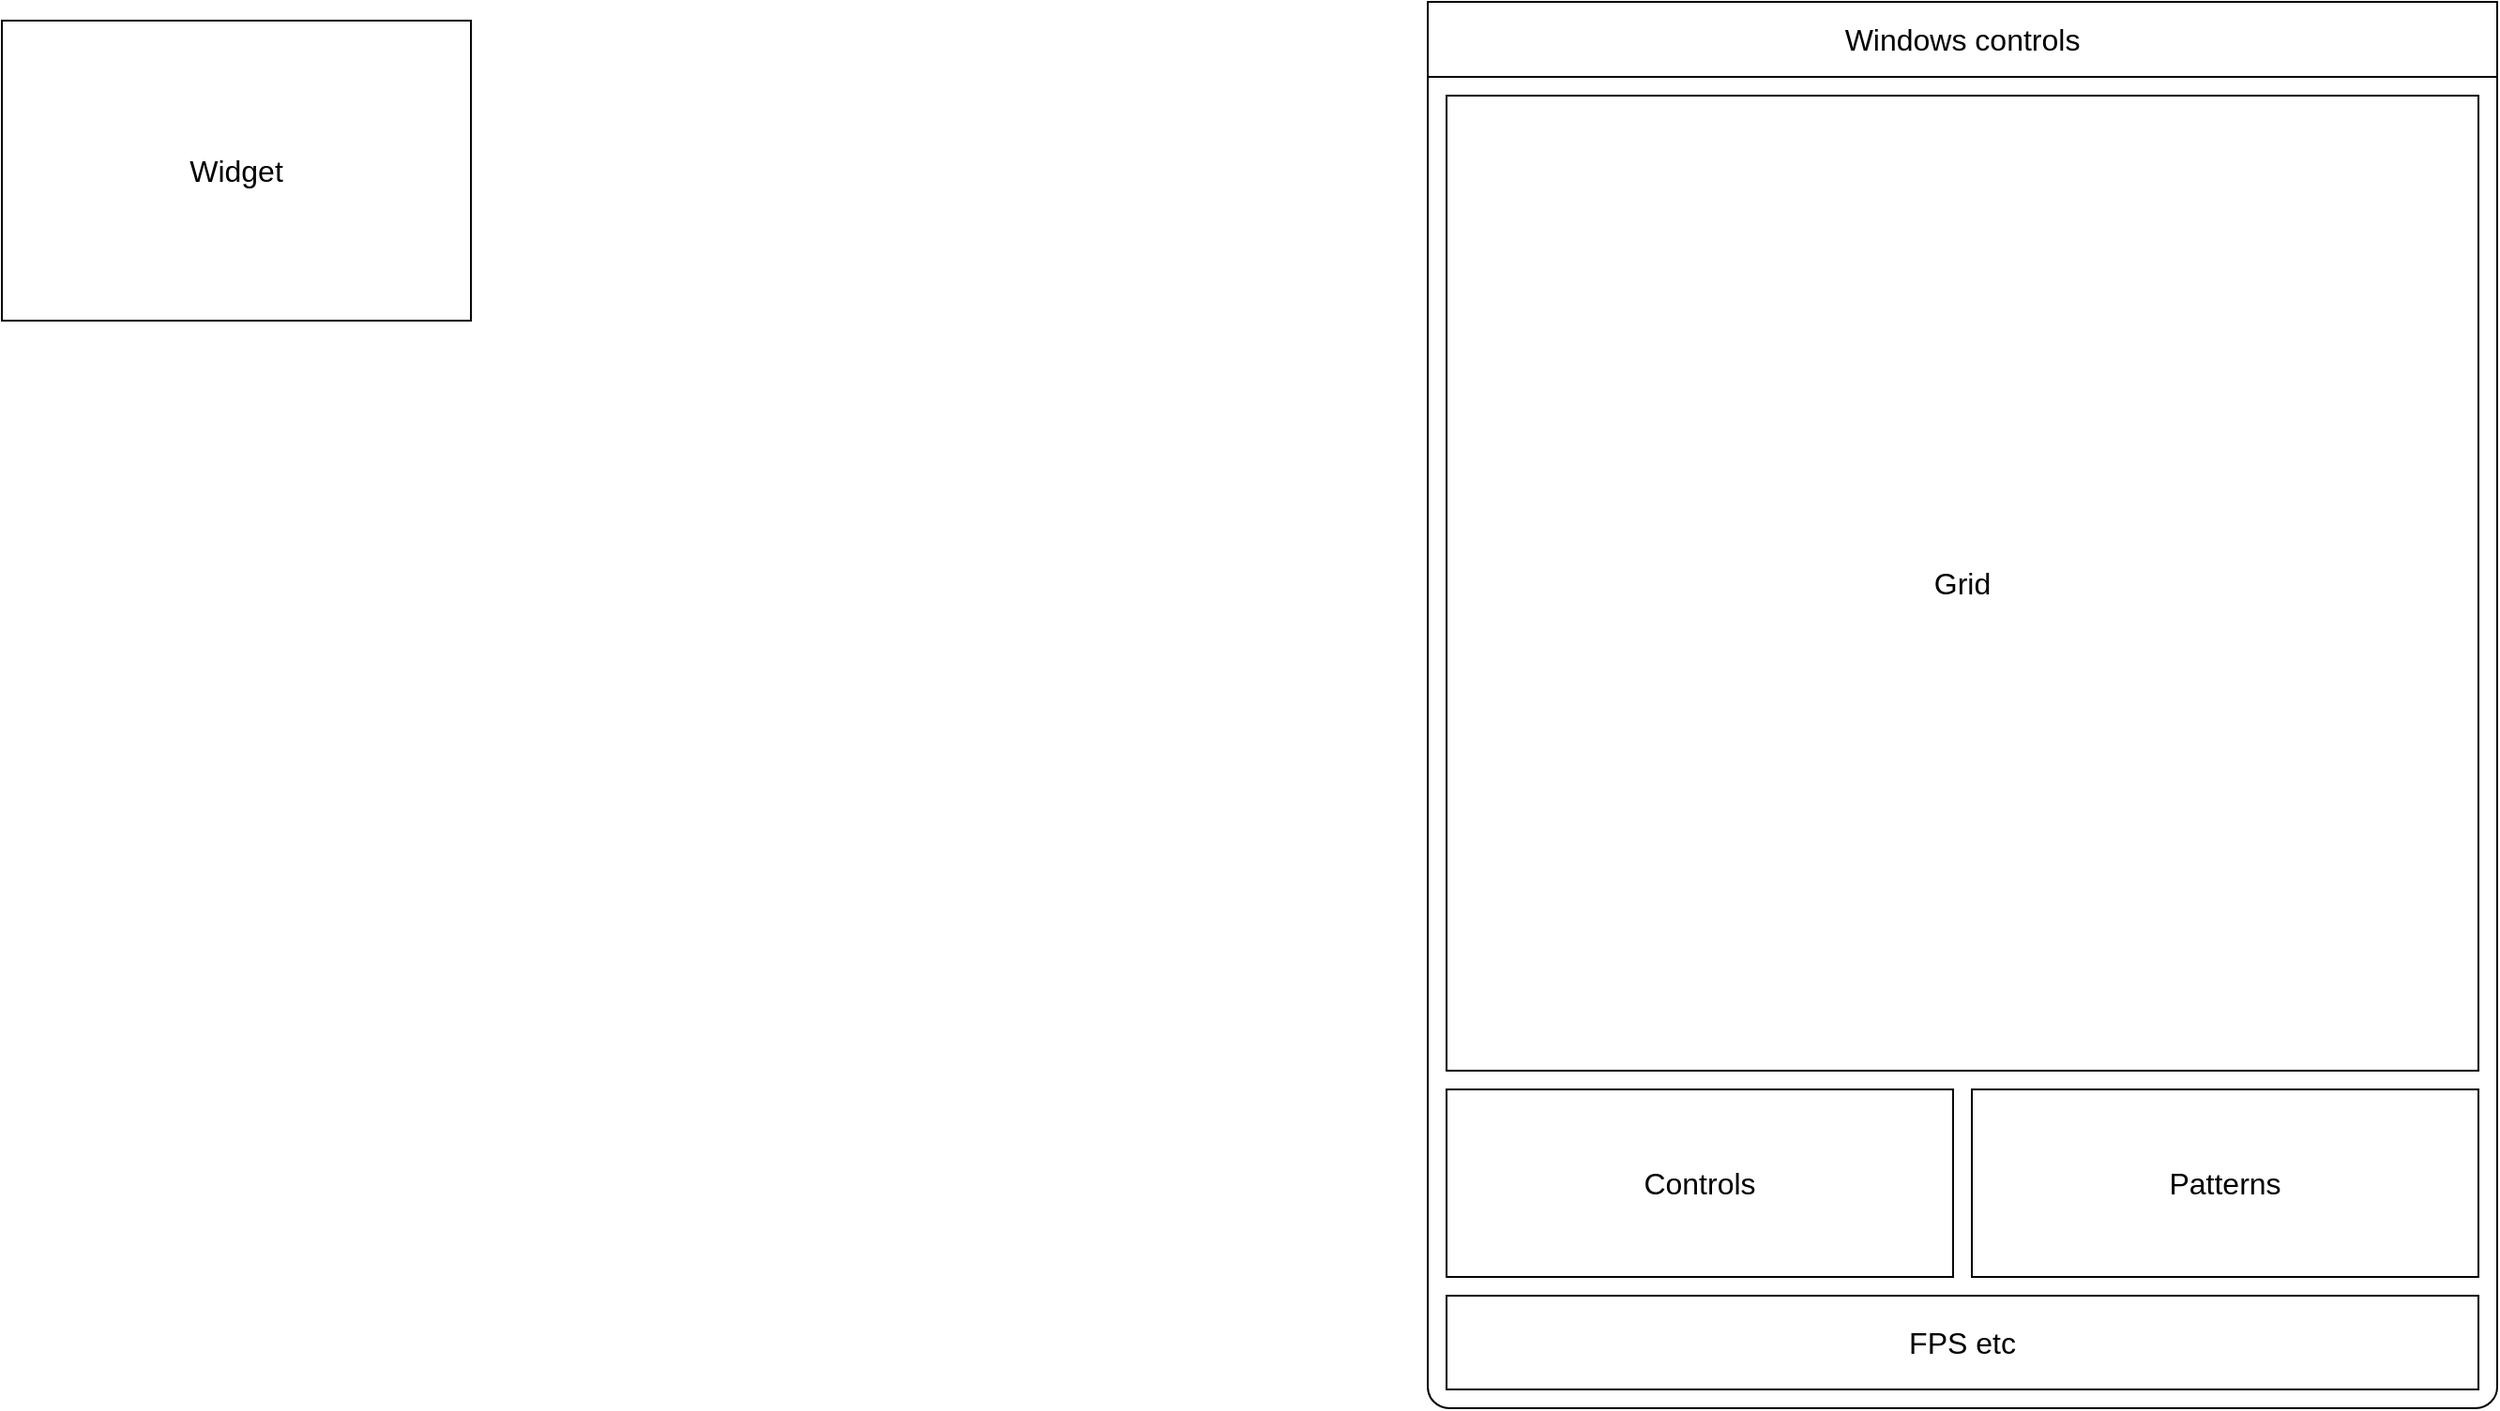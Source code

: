 <mxfile version="22.1.5" type="device">
  <diagram name="Page-1" id="YnNQuIeF-5LmZl4eb-r2">
    <mxGraphModel dx="2300" dy="1284" grid="1" gridSize="10" guides="1" tooltips="1" connect="1" arrows="1" fold="1" page="0" pageScale="1" pageWidth="850" pageHeight="1100" math="0" shadow="0">
      <root>
        <mxCell id="0" />
        <mxCell id="1" parent="0" />
        <mxCell id="U76gMoVtC4umcmY9qk1y-2" value="" style="rounded=1;whiteSpace=wrap;html=1;fontSize=16;arcSize=2;" vertex="1" parent="1">
          <mxGeometry x="20" y="-20" width="570" height="750" as="geometry" />
        </mxCell>
        <mxCell id="U76gMoVtC4umcmY9qk1y-3" value="Windows controls" style="rounded=0;whiteSpace=wrap;html=1;fontSize=16;" vertex="1" parent="1">
          <mxGeometry x="20" y="-20" width="570" height="40" as="geometry" />
        </mxCell>
        <mxCell id="U76gMoVtC4umcmY9qk1y-5" value="Grid" style="rounded=0;whiteSpace=wrap;html=1;fontSize=16;" vertex="1" parent="1">
          <mxGeometry x="30" y="30" width="550" height="520" as="geometry" />
        </mxCell>
        <mxCell id="U76gMoVtC4umcmY9qk1y-7" value="Widget" style="rounded=0;whiteSpace=wrap;html=1;fontSize=16;" vertex="1" parent="1">
          <mxGeometry x="-740" y="-10" width="250" height="160" as="geometry" />
        </mxCell>
        <mxCell id="U76gMoVtC4umcmY9qk1y-8" value="Patterns" style="rounded=0;whiteSpace=wrap;html=1;fontSize=16;" vertex="1" parent="1">
          <mxGeometry x="310" y="560" width="270" height="100" as="geometry" />
        </mxCell>
        <mxCell id="U76gMoVtC4umcmY9qk1y-9" value="Controls" style="rounded=0;whiteSpace=wrap;html=1;fontSize=16;" vertex="1" parent="1">
          <mxGeometry x="30" y="560" width="270" height="100" as="geometry" />
        </mxCell>
        <mxCell id="U76gMoVtC4umcmY9qk1y-10" value="FPS etc" style="rounded=0;whiteSpace=wrap;html=1;fontSize=16;" vertex="1" parent="1">
          <mxGeometry x="30" y="670" width="550" height="50" as="geometry" />
        </mxCell>
      </root>
    </mxGraphModel>
  </diagram>
</mxfile>
